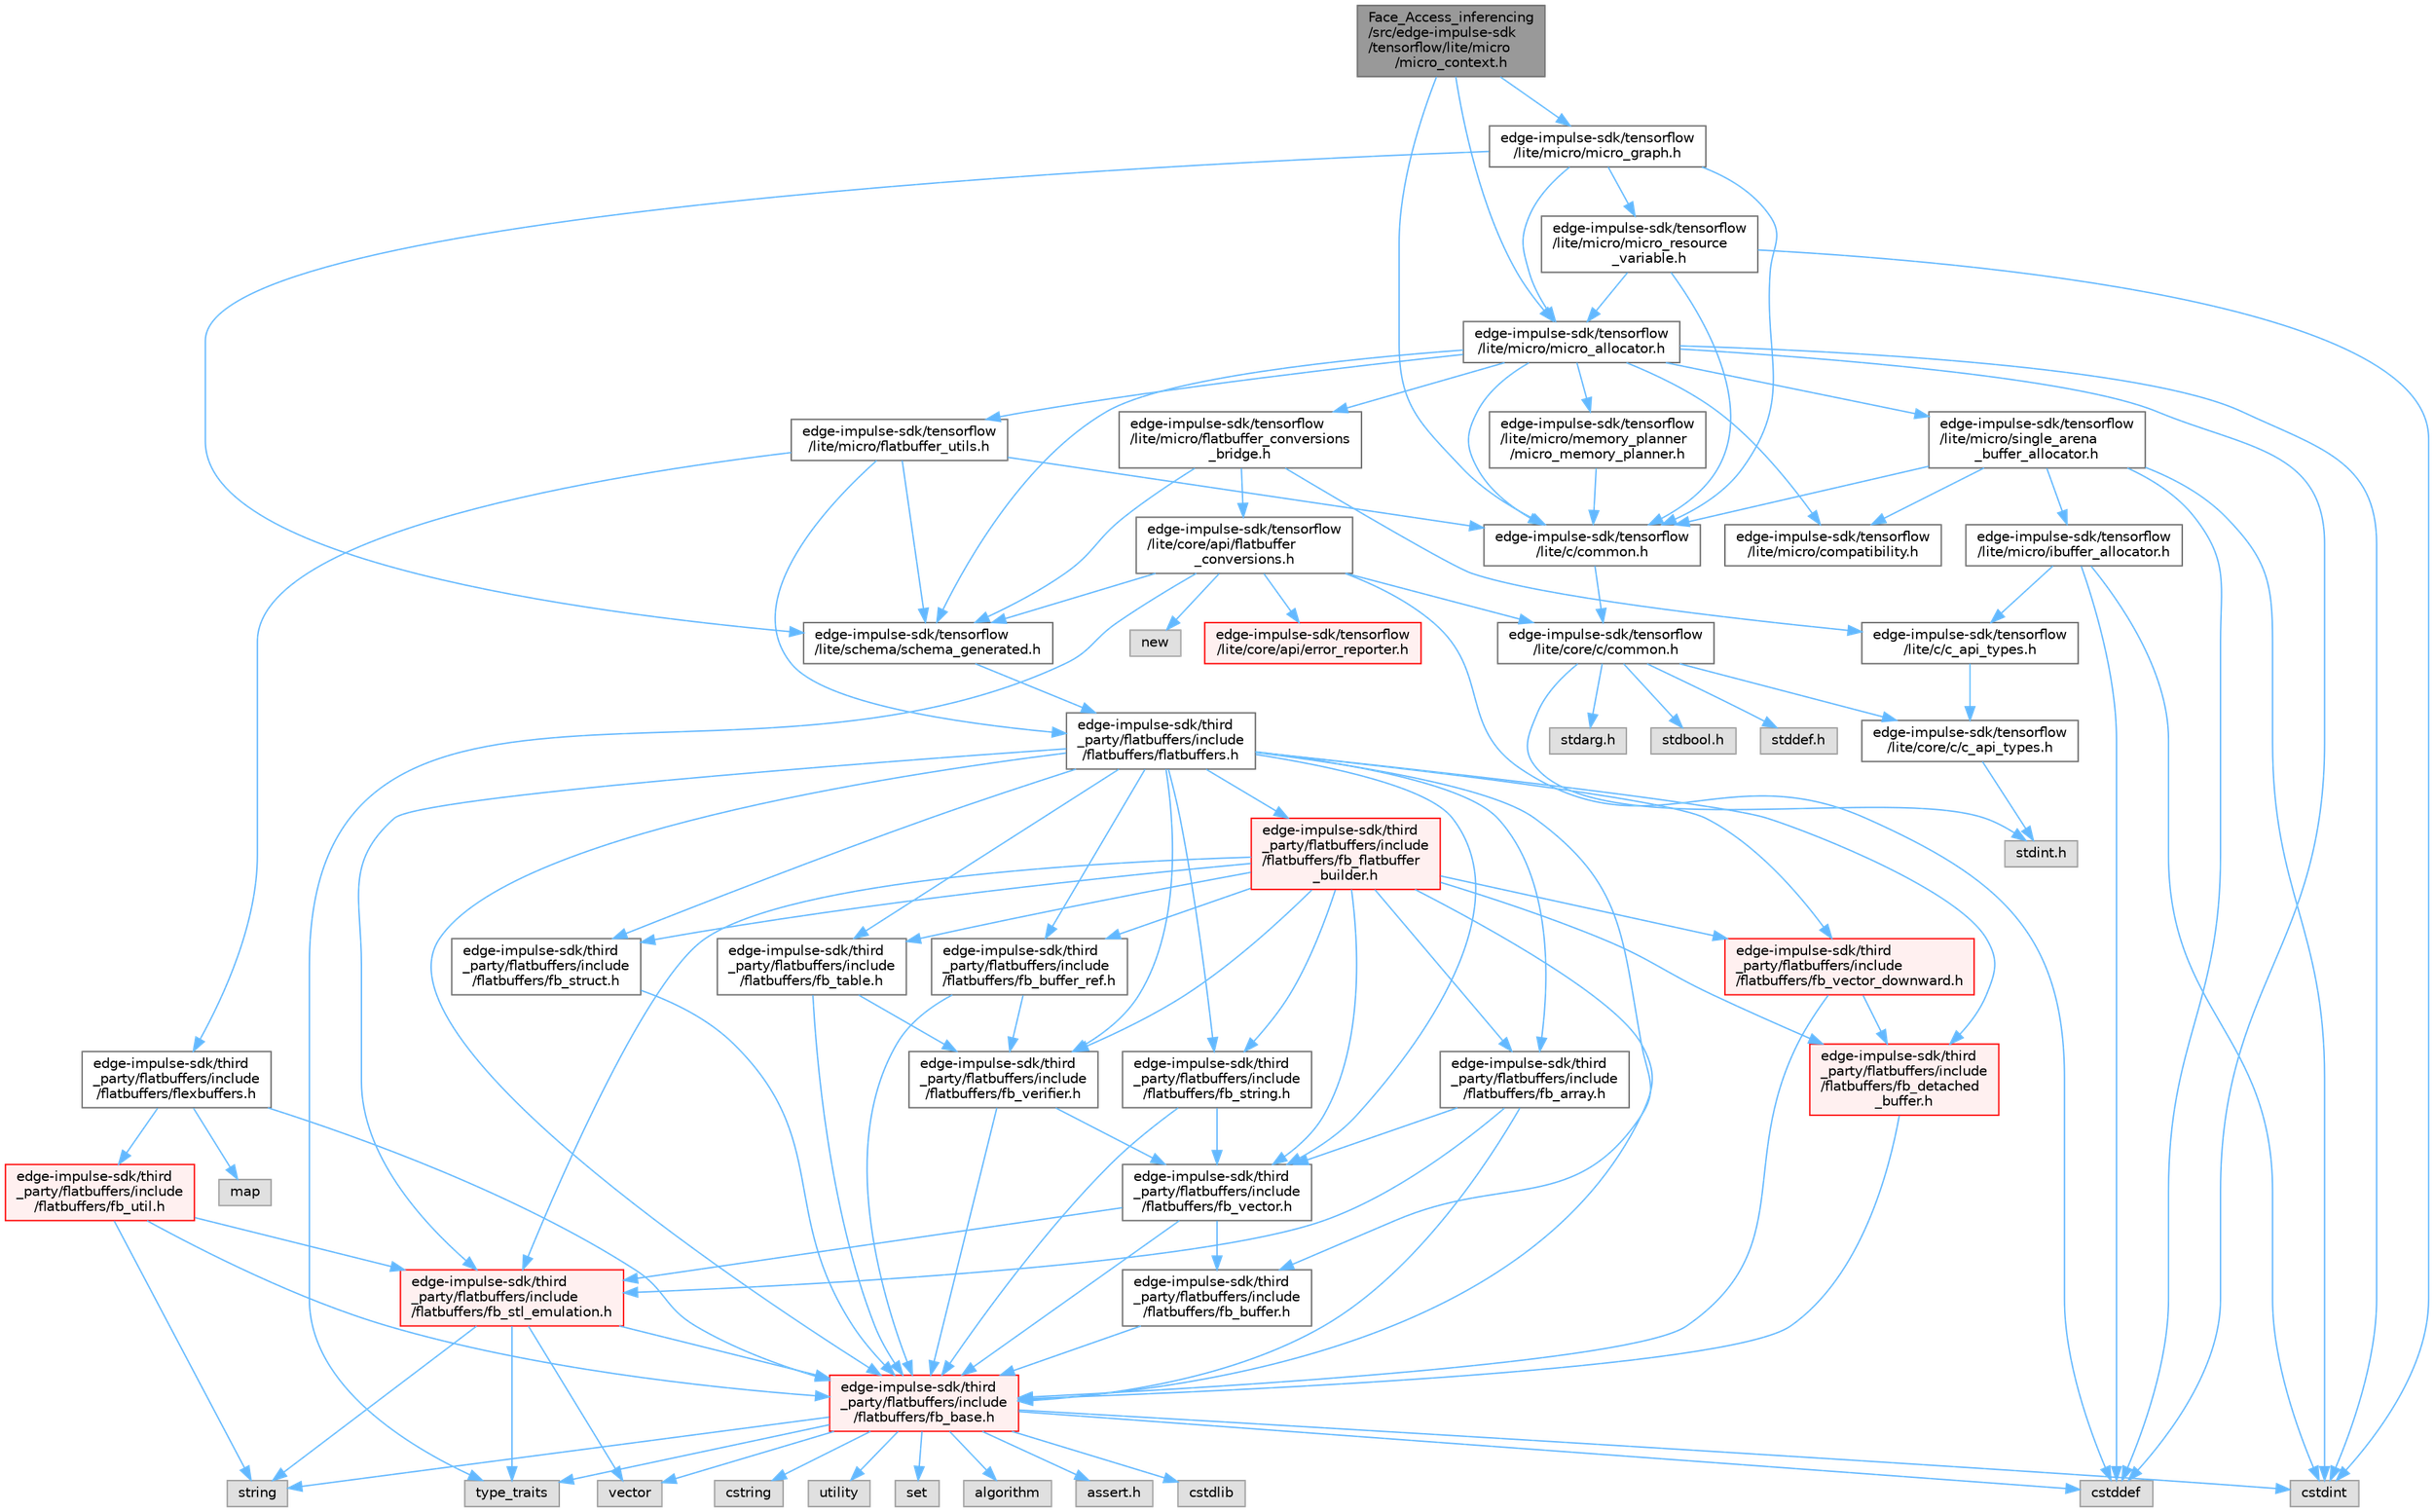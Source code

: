 digraph "Face_Access_inferencing/src/edge-impulse-sdk/tensorflow/lite/micro/micro_context.h"
{
 // LATEX_PDF_SIZE
  bgcolor="transparent";
  edge [fontname=Helvetica,fontsize=10,labelfontname=Helvetica,labelfontsize=10];
  node [fontname=Helvetica,fontsize=10,shape=box,height=0.2,width=0.4];
  Node1 [id="Node000001",label="Face_Access_inferencing\l/src/edge-impulse-sdk\l/tensorflow/lite/micro\l/micro_context.h",height=0.2,width=0.4,color="gray40", fillcolor="grey60", style="filled", fontcolor="black",tooltip=" "];
  Node1 -> Node2 [id="edge115_Node000001_Node000002",color="steelblue1",style="solid",tooltip=" "];
  Node2 [id="Node000002",label="edge-impulse-sdk/tensorflow\l/lite/c/common.h",height=0.2,width=0.4,color="grey40", fillcolor="white", style="filled",URL="$_face___access__inferencing_2src_2edge-impulse-sdk_2tensorflow_2lite_2c_2common_8h.html",tooltip=" "];
  Node2 -> Node3 [id="edge116_Node000002_Node000003",color="steelblue1",style="solid",tooltip=" "];
  Node3 [id="Node000003",label="edge-impulse-sdk/tensorflow\l/lite/core/c/common.h",height=0.2,width=0.4,color="grey40", fillcolor="white", style="filled",URL="$_face___access__inferencing_2src_2edge-impulse-sdk_2tensorflow_2lite_2core_2c_2common_8h.html",tooltip=" "];
  Node3 -> Node4 [id="edge117_Node000003_Node000004",color="steelblue1",style="solid",tooltip=" "];
  Node4 [id="Node000004",label="stdarg.h",height=0.2,width=0.4,color="grey60", fillcolor="#E0E0E0", style="filled",tooltip=" "];
  Node3 -> Node5 [id="edge118_Node000003_Node000005",color="steelblue1",style="solid",tooltip=" "];
  Node5 [id="Node000005",label="stdbool.h",height=0.2,width=0.4,color="grey60", fillcolor="#E0E0E0", style="filled",tooltip=" "];
  Node3 -> Node6 [id="edge119_Node000003_Node000006",color="steelblue1",style="solid",tooltip=" "];
  Node6 [id="Node000006",label="stddef.h",height=0.2,width=0.4,color="grey60", fillcolor="#E0E0E0", style="filled",tooltip=" "];
  Node3 -> Node7 [id="edge120_Node000003_Node000007",color="steelblue1",style="solid",tooltip=" "];
  Node7 [id="Node000007",label="stdint.h",height=0.2,width=0.4,color="grey60", fillcolor="#E0E0E0", style="filled",tooltip=" "];
  Node3 -> Node8 [id="edge121_Node000003_Node000008",color="steelblue1",style="solid",tooltip=" "];
  Node8 [id="Node000008",label="edge-impulse-sdk/tensorflow\l/lite/core/c/c_api_types.h",height=0.2,width=0.4,color="grey40", fillcolor="white", style="filled",URL="$_face___access__inferencing_2src_2edge-impulse-sdk_2tensorflow_2lite_2core_2c_2c__api__types_8h.html",tooltip=" "];
  Node8 -> Node7 [id="edge122_Node000008_Node000007",color="steelblue1",style="solid",tooltip=" "];
  Node1 -> Node9 [id="edge123_Node000001_Node000009",color="steelblue1",style="solid",tooltip=" "];
  Node9 [id="Node000009",label="edge-impulse-sdk/tensorflow\l/lite/micro/micro_allocator.h",height=0.2,width=0.4,color="grey40", fillcolor="white", style="filled",URL="$_face___access__inferencing_2src_2edge-impulse-sdk_2tensorflow_2lite_2micro_2micro__allocator_8h.html",tooltip=" "];
  Node9 -> Node10 [id="edge124_Node000009_Node000010",color="steelblue1",style="solid",tooltip=" "];
  Node10 [id="Node000010",label="cstddef",height=0.2,width=0.4,color="grey60", fillcolor="#E0E0E0", style="filled",tooltip=" "];
  Node9 -> Node11 [id="edge125_Node000009_Node000011",color="steelblue1",style="solid",tooltip=" "];
  Node11 [id="Node000011",label="cstdint",height=0.2,width=0.4,color="grey60", fillcolor="#E0E0E0", style="filled",tooltip=" "];
  Node9 -> Node2 [id="edge126_Node000009_Node000002",color="steelblue1",style="solid",tooltip=" "];
  Node9 -> Node12 [id="edge127_Node000009_Node000012",color="steelblue1",style="solid",tooltip=" "];
  Node12 [id="Node000012",label="edge-impulse-sdk/tensorflow\l/lite/micro/single_arena\l_buffer_allocator.h",height=0.2,width=0.4,color="grey40", fillcolor="white", style="filled",URL="$_face___access__inferencing_2src_2edge-impulse-sdk_2tensorflow_2lite_2micro_2single__arena__buffer__allocator_8h.html",tooltip=" "];
  Node12 -> Node10 [id="edge128_Node000012_Node000010",color="steelblue1",style="solid",tooltip=" "];
  Node12 -> Node11 [id="edge129_Node000012_Node000011",color="steelblue1",style="solid",tooltip=" "];
  Node12 -> Node2 [id="edge130_Node000012_Node000002",color="steelblue1",style="solid",tooltip=" "];
  Node12 -> Node13 [id="edge131_Node000012_Node000013",color="steelblue1",style="solid",tooltip=" "];
  Node13 [id="Node000013",label="edge-impulse-sdk/tensorflow\l/lite/micro/ibuffer_allocator.h",height=0.2,width=0.4,color="grey40", fillcolor="white", style="filled",URL="$_face___access__inferencing_2src_2edge-impulse-sdk_2tensorflow_2lite_2micro_2ibuffer__allocator_8h.html",tooltip=" "];
  Node13 -> Node10 [id="edge132_Node000013_Node000010",color="steelblue1",style="solid",tooltip=" "];
  Node13 -> Node11 [id="edge133_Node000013_Node000011",color="steelblue1",style="solid",tooltip=" "];
  Node13 -> Node14 [id="edge134_Node000013_Node000014",color="steelblue1",style="solid",tooltip=" "];
  Node14 [id="Node000014",label="edge-impulse-sdk/tensorflow\l/lite/c/c_api_types.h",height=0.2,width=0.4,color="grey40", fillcolor="white", style="filled",URL="$_face___access__inferencing_2src_2edge-impulse-sdk_2tensorflow_2lite_2c_2c__api__types_8h.html",tooltip=" "];
  Node14 -> Node8 [id="edge135_Node000014_Node000008",color="steelblue1",style="solid",tooltip=" "];
  Node12 -> Node15 [id="edge136_Node000012_Node000015",color="steelblue1",style="solid",tooltip=" "];
  Node15 [id="Node000015",label="edge-impulse-sdk/tensorflow\l/lite/micro/compatibility.h",height=0.2,width=0.4,color="grey40", fillcolor="white", style="filled",URL="$_face___access__inferencing_2src_2edge-impulse-sdk_2tensorflow_2lite_2micro_2compatibility_8h.html",tooltip=" "];
  Node9 -> Node15 [id="edge137_Node000009_Node000015",color="steelblue1",style="solid",tooltip=" "];
  Node9 -> Node16 [id="edge138_Node000009_Node000016",color="steelblue1",style="solid",tooltip=" "];
  Node16 [id="Node000016",label="edge-impulse-sdk/tensorflow\l/lite/micro/flatbuffer_utils.h",height=0.2,width=0.4,color="grey40", fillcolor="white", style="filled",URL="$_face___access__inferencing_2src_2edge-impulse-sdk_2tensorflow_2lite_2micro_2flatbuffer__utils_8h.html",tooltip=" "];
  Node16 -> Node17 [id="edge139_Node000016_Node000017",color="steelblue1",style="solid",tooltip=" "];
  Node17 [id="Node000017",label="edge-impulse-sdk/third\l_party/flatbuffers/include\l/flatbuffers/flatbuffers.h",height=0.2,width=0.4,color="grey40", fillcolor="white", style="filled",URL="$_face___access__inferencing_2src_2edge-impulse-sdk_2third__party_2flatbuffers_2include_2flatbuffers_2flatbuffers_8h.html",tooltip=" "];
  Node17 -> Node18 [id="edge140_Node000017_Node000018",color="steelblue1",style="solid",tooltip=" "];
  Node18 [id="Node000018",label="edge-impulse-sdk/third\l_party/flatbuffers/include\l/flatbuffers/fb_array.h",height=0.2,width=0.4,color="grey40", fillcolor="white", style="filled",URL="$fb__array_8h.html",tooltip=" "];
  Node18 -> Node19 [id="edge141_Node000018_Node000019",color="steelblue1",style="solid",tooltip=" "];
  Node19 [id="Node000019",label="edge-impulse-sdk/third\l_party/flatbuffers/include\l/flatbuffers/fb_base.h",height=0.2,width=0.4,color="red", fillcolor="#FFF0F0", style="filled",URL="$fb__base_8h.html",tooltip=" "];
  Node19 -> Node20 [id="edge142_Node000019_Node000020",color="steelblue1",style="solid",tooltip=" "];
  Node20 [id="Node000020",label="assert.h",height=0.2,width=0.4,color="grey60", fillcolor="#E0E0E0", style="filled",tooltip=" "];
  Node19 -> Node11 [id="edge143_Node000019_Node000011",color="steelblue1",style="solid",tooltip=" "];
  Node19 -> Node10 [id="edge144_Node000019_Node000010",color="steelblue1",style="solid",tooltip=" "];
  Node19 -> Node21 [id="edge145_Node000019_Node000021",color="steelblue1",style="solid",tooltip=" "];
  Node21 [id="Node000021",label="cstdlib",height=0.2,width=0.4,color="grey60", fillcolor="#E0E0E0", style="filled",tooltip=" "];
  Node19 -> Node22 [id="edge146_Node000019_Node000022",color="steelblue1",style="solid",tooltip=" "];
  Node22 [id="Node000022",label="cstring",height=0.2,width=0.4,color="grey60", fillcolor="#E0E0E0", style="filled",tooltip=" "];
  Node19 -> Node23 [id="edge147_Node000019_Node000023",color="steelblue1",style="solid",tooltip=" "];
  Node23 [id="Node000023",label="utility",height=0.2,width=0.4,color="grey60", fillcolor="#E0E0E0", style="filled",tooltip=" "];
  Node19 -> Node24 [id="edge148_Node000019_Node000024",color="steelblue1",style="solid",tooltip=" "];
  Node24 [id="Node000024",label="string",height=0.2,width=0.4,color="grey60", fillcolor="#E0E0E0", style="filled",tooltip=" "];
  Node19 -> Node25 [id="edge149_Node000019_Node000025",color="steelblue1",style="solid",tooltip=" "];
  Node25 [id="Node000025",label="type_traits",height=0.2,width=0.4,color="grey60", fillcolor="#E0E0E0", style="filled",tooltip=" "];
  Node19 -> Node26 [id="edge150_Node000019_Node000026",color="steelblue1",style="solid",tooltip=" "];
  Node26 [id="Node000026",label="vector",height=0.2,width=0.4,color="grey60", fillcolor="#E0E0E0", style="filled",tooltip=" "];
  Node19 -> Node27 [id="edge151_Node000019_Node000027",color="steelblue1",style="solid",tooltip=" "];
  Node27 [id="Node000027",label="set",height=0.2,width=0.4,color="grey60", fillcolor="#E0E0E0", style="filled",tooltip=" "];
  Node19 -> Node28 [id="edge152_Node000019_Node000028",color="steelblue1",style="solid",tooltip=" "];
  Node28 [id="Node000028",label="algorithm",height=0.2,width=0.4,color="grey60", fillcolor="#E0E0E0", style="filled",tooltip=" "];
  Node18 -> Node31 [id="edge153_Node000018_Node000031",color="steelblue1",style="solid",tooltip=" "];
  Node31 [id="Node000031",label="edge-impulse-sdk/third\l_party/flatbuffers/include\l/flatbuffers/fb_stl_emulation.h",height=0.2,width=0.4,color="red", fillcolor="#FFF0F0", style="filled",URL="$fb__stl__emulation_8h.html",tooltip=" "];
  Node31 -> Node19 [id="edge154_Node000031_Node000019",color="steelblue1",style="solid",tooltip=" "];
  Node31 -> Node24 [id="edge155_Node000031_Node000024",color="steelblue1",style="solid",tooltip=" "];
  Node31 -> Node25 [id="edge156_Node000031_Node000025",color="steelblue1",style="solid",tooltip=" "];
  Node31 -> Node26 [id="edge157_Node000031_Node000026",color="steelblue1",style="solid",tooltip=" "];
  Node18 -> Node33 [id="edge158_Node000018_Node000033",color="steelblue1",style="solid",tooltip=" "];
  Node33 [id="Node000033",label="edge-impulse-sdk/third\l_party/flatbuffers/include\l/flatbuffers/fb_vector.h",height=0.2,width=0.4,color="grey40", fillcolor="white", style="filled",URL="$fb__vector_8h.html",tooltip=" "];
  Node33 -> Node19 [id="edge159_Node000033_Node000019",color="steelblue1",style="solid",tooltip=" "];
  Node33 -> Node34 [id="edge160_Node000033_Node000034",color="steelblue1",style="solid",tooltip=" "];
  Node34 [id="Node000034",label="edge-impulse-sdk/third\l_party/flatbuffers/include\l/flatbuffers/fb_buffer.h",height=0.2,width=0.4,color="grey40", fillcolor="white", style="filled",URL="$fb__buffer_8h.html",tooltip=" "];
  Node34 -> Node19 [id="edge161_Node000034_Node000019",color="steelblue1",style="solid",tooltip=" "];
  Node33 -> Node31 [id="edge162_Node000033_Node000031",color="steelblue1",style="solid",tooltip=" "];
  Node17 -> Node19 [id="edge163_Node000017_Node000019",color="steelblue1",style="solid",tooltip=" "];
  Node17 -> Node34 [id="edge164_Node000017_Node000034",color="steelblue1",style="solid",tooltip=" "];
  Node17 -> Node35 [id="edge165_Node000017_Node000035",color="steelblue1",style="solid",tooltip=" "];
  Node35 [id="Node000035",label="edge-impulse-sdk/third\l_party/flatbuffers/include\l/flatbuffers/fb_buffer_ref.h",height=0.2,width=0.4,color="grey40", fillcolor="white", style="filled",URL="$fb__buffer__ref_8h.html",tooltip=" "];
  Node35 -> Node19 [id="edge166_Node000035_Node000019",color="steelblue1",style="solid",tooltip=" "];
  Node35 -> Node36 [id="edge167_Node000035_Node000036",color="steelblue1",style="solid",tooltip=" "];
  Node36 [id="Node000036",label="edge-impulse-sdk/third\l_party/flatbuffers/include\l/flatbuffers/fb_verifier.h",height=0.2,width=0.4,color="grey40", fillcolor="white", style="filled",URL="$fb__verifier_8h.html",tooltip=" "];
  Node36 -> Node19 [id="edge168_Node000036_Node000019",color="steelblue1",style="solid",tooltip=" "];
  Node36 -> Node33 [id="edge169_Node000036_Node000033",color="steelblue1",style="solid",tooltip=" "];
  Node17 -> Node37 [id="edge170_Node000017_Node000037",color="steelblue1",style="solid",tooltip=" "];
  Node37 [id="Node000037",label="edge-impulse-sdk/third\l_party/flatbuffers/include\l/flatbuffers/fb_detached\l_buffer.h",height=0.2,width=0.4,color="red", fillcolor="#FFF0F0", style="filled",URL="$fb__detached__buffer_8h.html",tooltip=" "];
  Node37 -> Node19 [id="edge171_Node000037_Node000019",color="steelblue1",style="solid",tooltip=" "];
  Node17 -> Node40 [id="edge172_Node000017_Node000040",color="steelblue1",style="solid",tooltip=" "];
  Node40 [id="Node000040",label="edge-impulse-sdk/third\l_party/flatbuffers/include\l/flatbuffers/fb_flatbuffer\l_builder.h",height=0.2,width=0.4,color="red", fillcolor="#FFF0F0", style="filled",URL="$fb__flatbuffer__builder_8h.html",tooltip=" "];
  Node40 -> Node18 [id="edge173_Node000040_Node000018",color="steelblue1",style="solid",tooltip=" "];
  Node40 -> Node19 [id="edge174_Node000040_Node000019",color="steelblue1",style="solid",tooltip=" "];
  Node40 -> Node35 [id="edge175_Node000040_Node000035",color="steelblue1",style="solid",tooltip=" "];
  Node40 -> Node37 [id="edge176_Node000040_Node000037",color="steelblue1",style="solid",tooltip=" "];
  Node40 -> Node31 [id="edge177_Node000040_Node000031",color="steelblue1",style="solid",tooltip=" "];
  Node40 -> Node43 [id="edge178_Node000040_Node000043",color="steelblue1",style="solid",tooltip=" "];
  Node43 [id="Node000043",label="edge-impulse-sdk/third\l_party/flatbuffers/include\l/flatbuffers/fb_string.h",height=0.2,width=0.4,color="grey40", fillcolor="white", style="filled",URL="$fb__string_8h.html",tooltip=" "];
  Node43 -> Node19 [id="edge179_Node000043_Node000019",color="steelblue1",style="solid",tooltip=" "];
  Node43 -> Node33 [id="edge180_Node000043_Node000033",color="steelblue1",style="solid",tooltip=" "];
  Node40 -> Node44 [id="edge181_Node000040_Node000044",color="steelblue1",style="solid",tooltip=" "];
  Node44 [id="Node000044",label="edge-impulse-sdk/third\l_party/flatbuffers/include\l/flatbuffers/fb_struct.h",height=0.2,width=0.4,color="grey40", fillcolor="white", style="filled",URL="$fb__struct_8h.html",tooltip=" "];
  Node44 -> Node19 [id="edge182_Node000044_Node000019",color="steelblue1",style="solid",tooltip=" "];
  Node40 -> Node45 [id="edge183_Node000040_Node000045",color="steelblue1",style="solid",tooltip=" "];
  Node45 [id="Node000045",label="edge-impulse-sdk/third\l_party/flatbuffers/include\l/flatbuffers/fb_table.h",height=0.2,width=0.4,color="grey40", fillcolor="white", style="filled",URL="$fb__table_8h.html",tooltip=" "];
  Node45 -> Node19 [id="edge184_Node000045_Node000019",color="steelblue1",style="solid",tooltip=" "];
  Node45 -> Node36 [id="edge185_Node000045_Node000036",color="steelblue1",style="solid",tooltip=" "];
  Node40 -> Node33 [id="edge186_Node000040_Node000033",color="steelblue1",style="solid",tooltip=" "];
  Node40 -> Node46 [id="edge187_Node000040_Node000046",color="steelblue1",style="solid",tooltip=" "];
  Node46 [id="Node000046",label="edge-impulse-sdk/third\l_party/flatbuffers/include\l/flatbuffers/fb_vector_downward.h",height=0.2,width=0.4,color="red", fillcolor="#FFF0F0", style="filled",URL="$fb__vector__downward_8h.html",tooltip=" "];
  Node46 -> Node19 [id="edge188_Node000046_Node000019",color="steelblue1",style="solid",tooltip=" "];
  Node46 -> Node37 [id="edge189_Node000046_Node000037",color="steelblue1",style="solid",tooltip=" "];
  Node40 -> Node36 [id="edge190_Node000040_Node000036",color="steelblue1",style="solid",tooltip=" "];
  Node17 -> Node31 [id="edge191_Node000017_Node000031",color="steelblue1",style="solid",tooltip=" "];
  Node17 -> Node43 [id="edge192_Node000017_Node000043",color="steelblue1",style="solid",tooltip=" "];
  Node17 -> Node44 [id="edge193_Node000017_Node000044",color="steelblue1",style="solid",tooltip=" "];
  Node17 -> Node45 [id="edge194_Node000017_Node000045",color="steelblue1",style="solid",tooltip=" "];
  Node17 -> Node33 [id="edge195_Node000017_Node000033",color="steelblue1",style="solid",tooltip=" "];
  Node17 -> Node46 [id="edge196_Node000017_Node000046",color="steelblue1",style="solid",tooltip=" "];
  Node17 -> Node36 [id="edge197_Node000017_Node000036",color="steelblue1",style="solid",tooltip=" "];
  Node16 -> Node47 [id="edge198_Node000016_Node000047",color="steelblue1",style="solid",tooltip=" "];
  Node47 [id="Node000047",label="edge-impulse-sdk/third\l_party/flatbuffers/include\l/flatbuffers/flexbuffers.h",height=0.2,width=0.4,color="grey40", fillcolor="white", style="filled",URL="$_face___access__inferencing_2src_2edge-impulse-sdk_2third__party_2flatbuffers_2include_2flatbuffers_2flexbuffers_8h.html",tooltip=" "];
  Node47 -> Node48 [id="edge199_Node000047_Node000048",color="steelblue1",style="solid",tooltip=" "];
  Node48 [id="Node000048",label="map",height=0.2,width=0.4,color="grey60", fillcolor="#E0E0E0", style="filled",tooltip=" "];
  Node47 -> Node19 [id="edge200_Node000047_Node000019",color="steelblue1",style="solid",tooltip=" "];
  Node47 -> Node49 [id="edge201_Node000047_Node000049",color="steelblue1",style="solid",tooltip=" "];
  Node49 [id="Node000049",label="edge-impulse-sdk/third\l_party/flatbuffers/include\l/flatbuffers/fb_util.h",height=0.2,width=0.4,color="red", fillcolor="#FFF0F0", style="filled",URL="$fb__util_8h.html",tooltip=" "];
  Node49 -> Node19 [id="edge202_Node000049_Node000019",color="steelblue1",style="solid",tooltip=" "];
  Node49 -> Node31 [id="edge203_Node000049_Node000031",color="steelblue1",style="solid",tooltip=" "];
  Node49 -> Node24 [id="edge204_Node000049_Node000024",color="steelblue1",style="solid",tooltip=" "];
  Node16 -> Node2 [id="edge205_Node000016_Node000002",color="steelblue1",style="solid",tooltip=" "];
  Node16 -> Node54 [id="edge206_Node000016_Node000054",color="steelblue1",style="solid",tooltip=" "];
  Node54 [id="Node000054",label="edge-impulse-sdk/tensorflow\l/lite/schema/schema_generated.h",height=0.2,width=0.4,color="grey40", fillcolor="white", style="filled",URL="$_face___access__inferencing_2src_2edge-impulse-sdk_2tensorflow_2lite_2schema_2schema__generated_8h.html",tooltip=" "];
  Node54 -> Node17 [id="edge207_Node000054_Node000017",color="steelblue1",style="solid",tooltip=" "];
  Node9 -> Node55 [id="edge208_Node000009_Node000055",color="steelblue1",style="solid",tooltip=" "];
  Node55 [id="Node000055",label="edge-impulse-sdk/tensorflow\l/lite/micro/memory_planner\l/micro_memory_planner.h",height=0.2,width=0.4,color="grey40", fillcolor="white", style="filled",URL="$_face___access__inferencing_2src_2edge-impulse-sdk_2tensorflow_2lite_2micro_2memory__planner_2micro__memory__planner_8h.html",tooltip=" "];
  Node55 -> Node2 [id="edge209_Node000055_Node000002",color="steelblue1",style="solid",tooltip=" "];
  Node9 -> Node56 [id="edge210_Node000009_Node000056",color="steelblue1",style="solid",tooltip=" "];
  Node56 [id="Node000056",label="edge-impulse-sdk/tensorflow\l/lite/micro/flatbuffer_conversions\l_bridge.h",height=0.2,width=0.4,color="grey40", fillcolor="white", style="filled",URL="$_face___access__inferencing_2src_2edge-impulse-sdk_2tensorflow_2lite_2micro_2flatbuffer__conversions__bridge_8h.html",tooltip=" "];
  Node56 -> Node14 [id="edge211_Node000056_Node000014",color="steelblue1",style="solid",tooltip=" "];
  Node56 -> Node57 [id="edge212_Node000056_Node000057",color="steelblue1",style="solid",tooltip=" "];
  Node57 [id="Node000057",label="edge-impulse-sdk/tensorflow\l/lite/core/api/flatbuffer\l_conversions.h",height=0.2,width=0.4,color="grey40", fillcolor="white", style="filled",URL="$_face___access__inferencing_2src_2edge-impulse-sdk_2tensorflow_2lite_2core_2api_2flatbuffer__conversions_8h.html",tooltip=" "];
  Node57 -> Node10 [id="edge213_Node000057_Node000010",color="steelblue1",style="solid",tooltip=" "];
  Node57 -> Node58 [id="edge214_Node000057_Node000058",color="steelblue1",style="solid",tooltip=" "];
  Node58 [id="Node000058",label="new",height=0.2,width=0.4,color="grey60", fillcolor="#E0E0E0", style="filled",tooltip=" "];
  Node57 -> Node25 [id="edge215_Node000057_Node000025",color="steelblue1",style="solid",tooltip=" "];
  Node57 -> Node59 [id="edge216_Node000057_Node000059",color="steelblue1",style="solid",tooltip=" "];
  Node59 [id="Node000059",label="edge-impulse-sdk/tensorflow\l/lite/core/api/error_reporter.h",height=0.2,width=0.4,color="red", fillcolor="#FFF0F0", style="filled",URL="$_face___access__inferencing_2src_2edge-impulse-sdk_2tensorflow_2lite_2core_2api_2error__reporter_8h.html",tooltip=" "];
  Node57 -> Node3 [id="edge217_Node000057_Node000003",color="steelblue1",style="solid",tooltip=" "];
  Node57 -> Node54 [id="edge218_Node000057_Node000054",color="steelblue1",style="solid",tooltip=" "];
  Node56 -> Node54 [id="edge219_Node000056_Node000054",color="steelblue1",style="solid",tooltip=" "];
  Node9 -> Node54 [id="edge220_Node000009_Node000054",color="steelblue1",style="solid",tooltip=" "];
  Node1 -> Node61 [id="edge221_Node000001_Node000061",color="steelblue1",style="solid",tooltip=" "];
  Node61 [id="Node000061",label="edge-impulse-sdk/tensorflow\l/lite/micro/micro_graph.h",height=0.2,width=0.4,color="grey40", fillcolor="white", style="filled",URL="$_face___access__inferencing_2src_2edge-impulse-sdk_2tensorflow_2lite_2micro_2micro__graph_8h.html",tooltip=" "];
  Node61 -> Node2 [id="edge222_Node000061_Node000002",color="steelblue1",style="solid",tooltip=" "];
  Node61 -> Node9 [id="edge223_Node000061_Node000009",color="steelblue1",style="solid",tooltip=" "];
  Node61 -> Node62 [id="edge224_Node000061_Node000062",color="steelblue1",style="solid",tooltip=" "];
  Node62 [id="Node000062",label="edge-impulse-sdk/tensorflow\l/lite/micro/micro_resource\l_variable.h",height=0.2,width=0.4,color="grey40", fillcolor="white", style="filled",URL="$_face___access__inferencing_2src_2edge-impulse-sdk_2tensorflow_2lite_2micro_2micro__resource__variable_8h.html",tooltip=" "];
  Node62 -> Node11 [id="edge225_Node000062_Node000011",color="steelblue1",style="solid",tooltip=" "];
  Node62 -> Node2 [id="edge226_Node000062_Node000002",color="steelblue1",style="solid",tooltip=" "];
  Node62 -> Node9 [id="edge227_Node000062_Node000009",color="steelblue1",style="solid",tooltip=" "];
  Node61 -> Node54 [id="edge228_Node000061_Node000054",color="steelblue1",style="solid",tooltip=" "];
}
